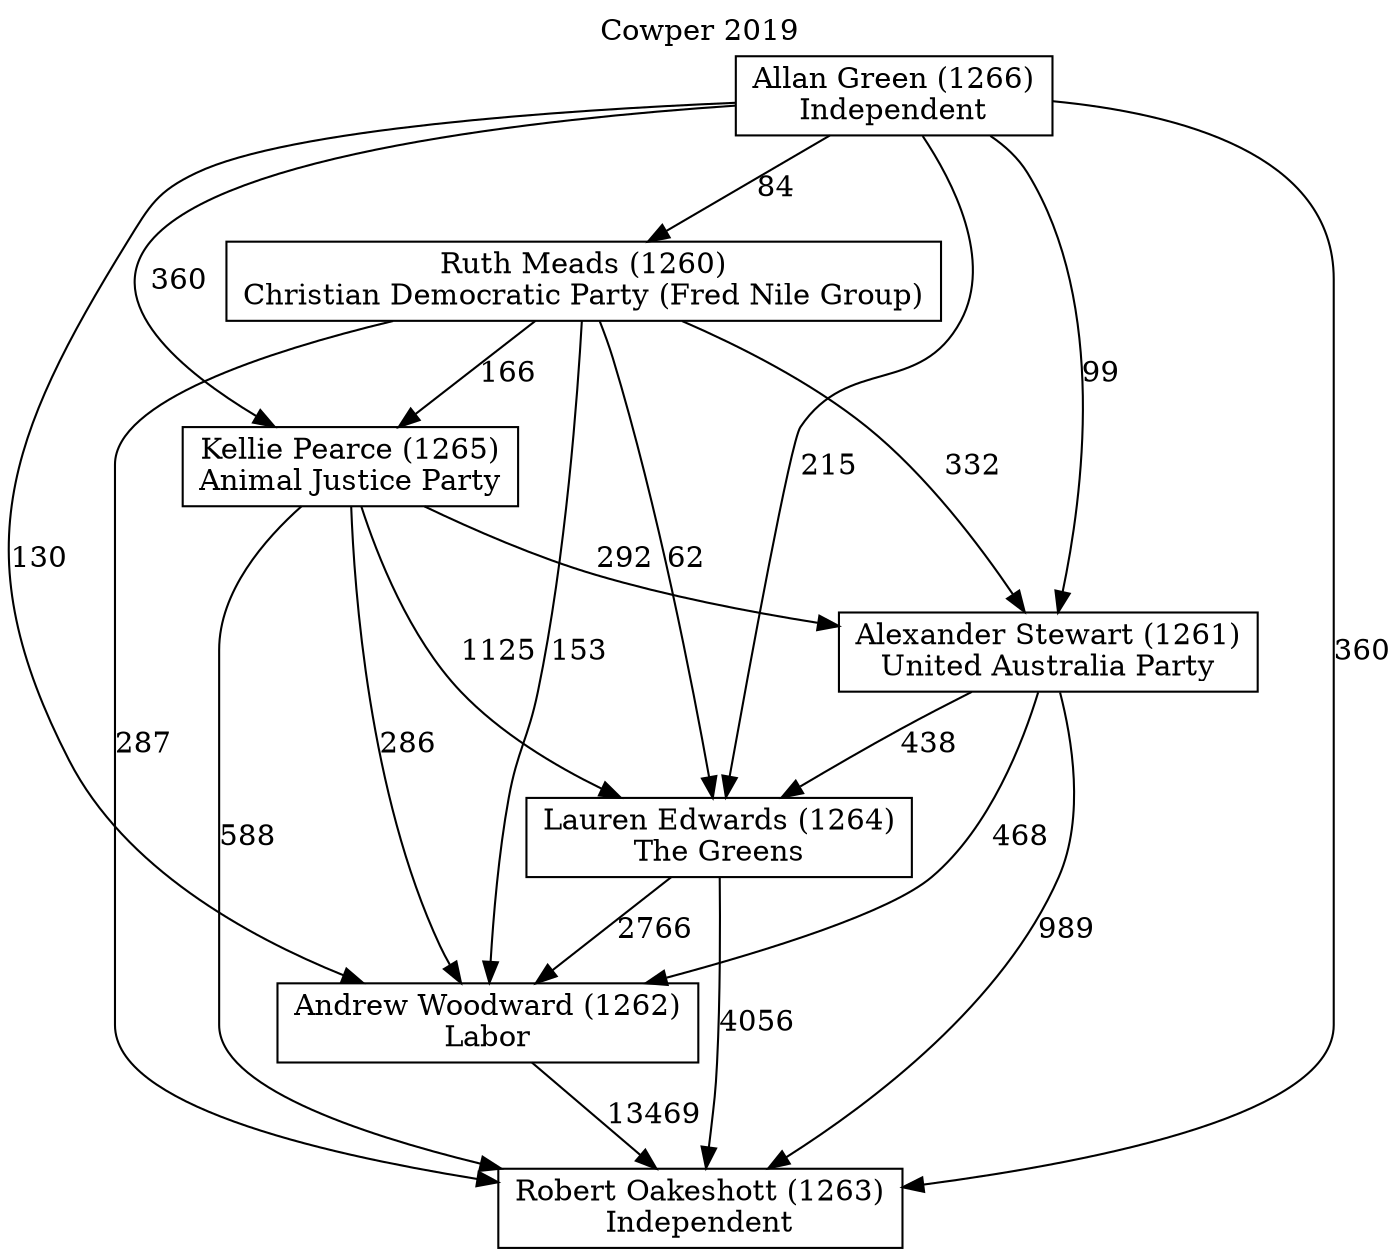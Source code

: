 // House preference flow
digraph "Robert Oakeshott (1263)_Cowper_2019" {
	graph [label="Cowper 2019" labelloc=t mclimit=10]
	node [shape=box]
	"Alexander Stewart (1261)" [label="Alexander Stewart (1261)
United Australia Party"]
	"Allan Green (1266)" [label="Allan Green (1266)
Independent"]
	"Andrew Woodward (1262)" [label="Andrew Woodward (1262)
Labor"]
	"Kellie Pearce (1265)" [label="Kellie Pearce (1265)
Animal Justice Party"]
	"Lauren Edwards (1264)" [label="Lauren Edwards (1264)
The Greens"]
	"Robert Oakeshott (1263)" [label="Robert Oakeshott (1263)
Independent"]
	"Ruth Meads (1260)" [label="Ruth Meads (1260)
Christian Democratic Party (Fred Nile Group)"]
	"Alexander Stewart (1261)" -> "Andrew Woodward (1262)" [label=468]
	"Alexander Stewart (1261)" -> "Lauren Edwards (1264)" [label=438]
	"Alexander Stewart (1261)" -> "Robert Oakeshott (1263)" [label=989]
	"Allan Green (1266)" -> "Alexander Stewart (1261)" [label=99]
	"Allan Green (1266)" -> "Andrew Woodward (1262)" [label=130]
	"Allan Green (1266)" -> "Kellie Pearce (1265)" [label=360]
	"Allan Green (1266)" -> "Lauren Edwards (1264)" [label=215]
	"Allan Green (1266)" -> "Robert Oakeshott (1263)" [label=360]
	"Allan Green (1266)" -> "Ruth Meads (1260)" [label=84]
	"Andrew Woodward (1262)" -> "Robert Oakeshott (1263)" [label=13469]
	"Kellie Pearce (1265)" -> "Alexander Stewart (1261)" [label=292]
	"Kellie Pearce (1265)" -> "Andrew Woodward (1262)" [label=286]
	"Kellie Pearce (1265)" -> "Lauren Edwards (1264)" [label=1125]
	"Kellie Pearce (1265)" -> "Robert Oakeshott (1263)" [label=588]
	"Lauren Edwards (1264)" -> "Andrew Woodward (1262)" [label=2766]
	"Lauren Edwards (1264)" -> "Robert Oakeshott (1263)" [label=4056]
	"Ruth Meads (1260)" -> "Alexander Stewart (1261)" [label=332]
	"Ruth Meads (1260)" -> "Andrew Woodward (1262)" [label=153]
	"Ruth Meads (1260)" -> "Kellie Pearce (1265)" [label=166]
	"Ruth Meads (1260)" -> "Lauren Edwards (1264)" [label=62]
	"Ruth Meads (1260)" -> "Robert Oakeshott (1263)" [label=287]
}
